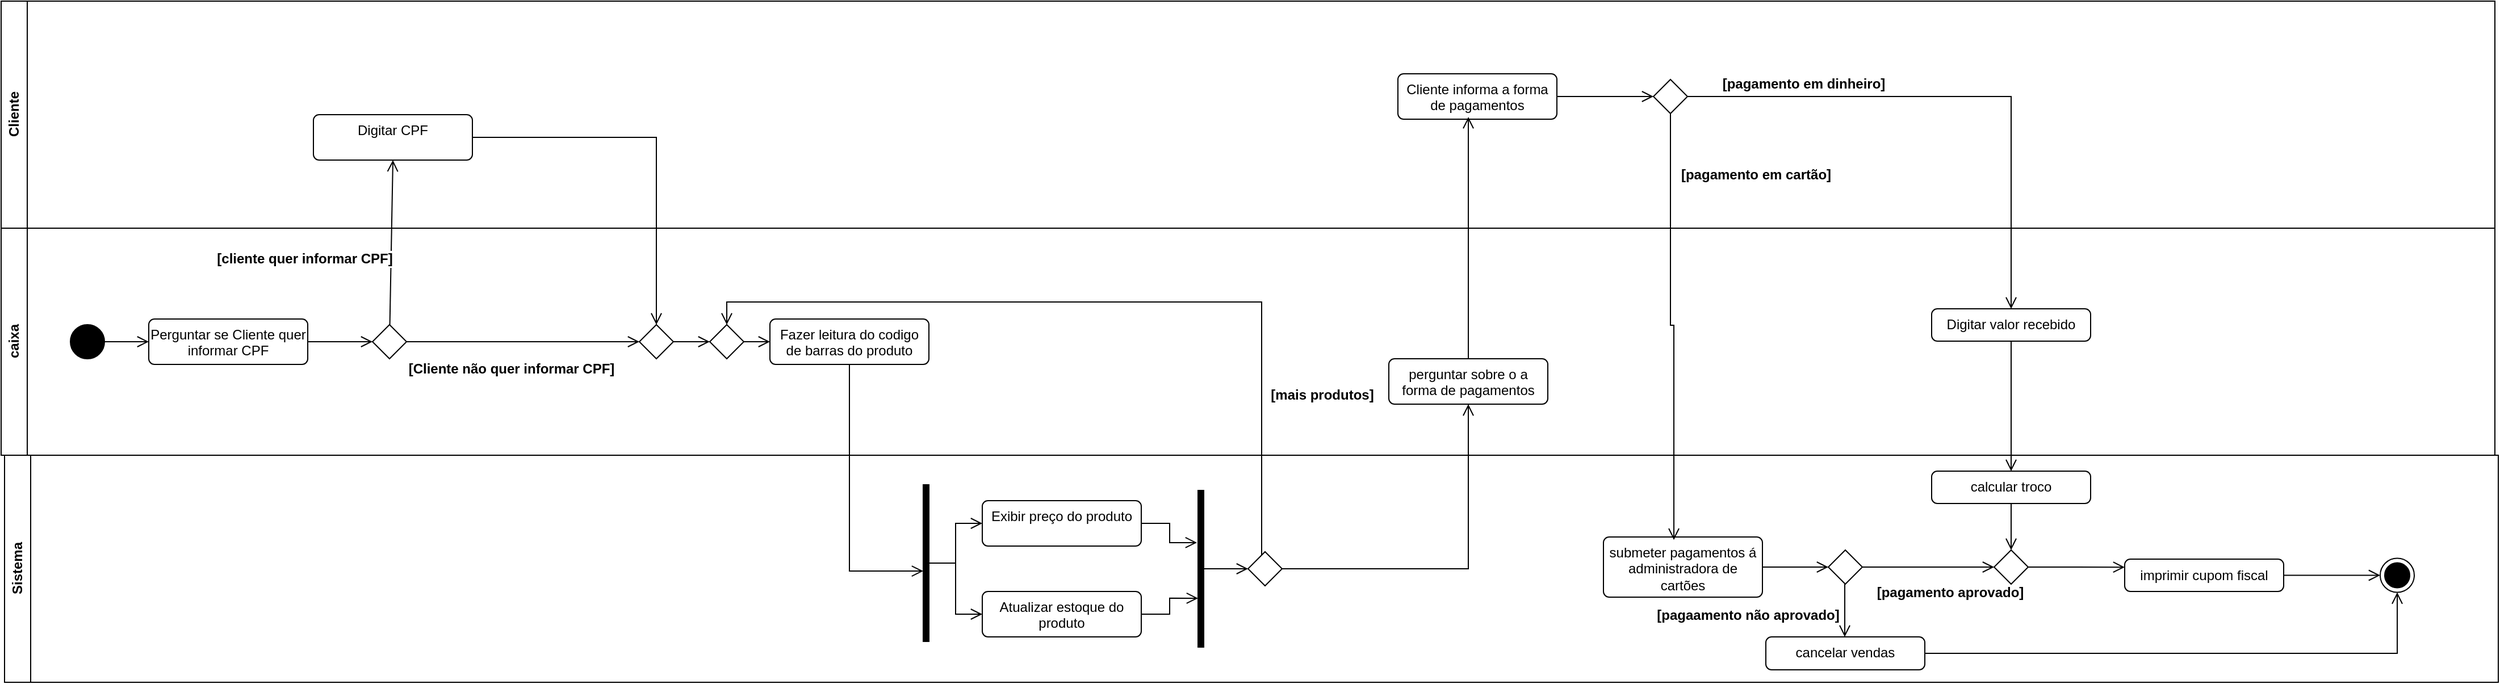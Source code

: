 <mxfile version="27.0.6">
  <diagram name="Página-1" id="LhJuq8Fee5VNefeBuwKL">
    <mxGraphModel dx="1353" dy="811" grid="0" gridSize="10" guides="1" tooltips="1" connect="1" arrows="1" fold="1" page="0" pageScale="1" pageWidth="827" pageHeight="1169" math="0" shadow="0">
      <root>
        <mxCell id="0" />
        <mxCell id="1" parent="0" />
        <mxCell id="Kz0jz58tkn3ByaCUGSKV-1" value="Cliente" style="swimlane;horizontal=0;whiteSpace=wrap;html=1;" vertex="1" parent="1">
          <mxGeometry x="-150" y="101" width="2196" height="200" as="geometry" />
        </mxCell>
        <mxCell id="Kz0jz58tkn3ByaCUGSKV-10" value="Digitar CPF" style="html=1;align=center;verticalAlign=top;rounded=1;absoluteArcSize=1;arcSize=10;dashed=0;whiteSpace=wrap;" vertex="1" parent="Kz0jz58tkn3ByaCUGSKV-1">
          <mxGeometry x="275" y="100" width="140" height="40" as="geometry" />
        </mxCell>
        <mxCell id="Kz0jz58tkn3ByaCUGSKV-40" value="Cliente informa a forma de pagamentos" style="html=1;align=center;verticalAlign=top;rounded=1;absoluteArcSize=1;arcSize=10;dashed=0;whiteSpace=wrap;" vertex="1" parent="Kz0jz58tkn3ByaCUGSKV-1">
          <mxGeometry x="1230" y="64" width="140" height="40" as="geometry" />
        </mxCell>
        <mxCell id="Kz0jz58tkn3ByaCUGSKV-44" value="" style="rhombus;fontFamily=Helvetica;fontSize=12;fontColor=default;labelBackgroundColor=default;" vertex="1" parent="Kz0jz58tkn3ByaCUGSKV-1">
          <mxGeometry x="1455" y="69" width="30" height="30" as="geometry" />
        </mxCell>
        <mxCell id="Kz0jz58tkn3ByaCUGSKV-45" style="edgeStyle=orthogonalEdgeStyle;shape=connector;rounded=0;orthogonalLoop=1;jettySize=auto;html=1;entryX=0;entryY=0.5;entryDx=0;entryDy=0;strokeColor=default;align=center;verticalAlign=middle;fontFamily=Helvetica;fontSize=12;fontColor=default;fontStyle=1;labelBackgroundColor=default;horizontal=0;startSize=8;endArrow=open;endFill=0;endSize=8;" edge="1" parent="Kz0jz58tkn3ByaCUGSKV-1" source="Kz0jz58tkn3ByaCUGSKV-40" target="Kz0jz58tkn3ByaCUGSKV-44">
          <mxGeometry relative="1" as="geometry" />
        </mxCell>
        <mxCell id="Kz0jz58tkn3ByaCUGSKV-3" value="Sistema" style="swimlane;horizontal=0;whiteSpace=wrap;html=1;" vertex="1" parent="1">
          <mxGeometry x="-147" y="501" width="2196" height="200" as="geometry" />
        </mxCell>
        <mxCell id="Kz0jz58tkn3ByaCUGSKV-31" style="edgeStyle=orthogonalEdgeStyle;shape=connector;rounded=0;orthogonalLoop=1;jettySize=auto;html=1;entryX=0;entryY=0.5;entryDx=0;entryDy=0;strokeColor=default;align=center;verticalAlign=middle;fontFamily=Helvetica;fontSize=12;fontColor=default;fontStyle=1;labelBackgroundColor=default;horizontal=0;startSize=8;endArrow=open;endFill=0;endSize=8;" edge="1" parent="Kz0jz58tkn3ByaCUGSKV-3" source="Kz0jz58tkn3ByaCUGSKV-27" target="Kz0jz58tkn3ByaCUGSKV-29">
          <mxGeometry relative="1" as="geometry" />
        </mxCell>
        <mxCell id="Kz0jz58tkn3ByaCUGSKV-32" style="edgeStyle=orthogonalEdgeStyle;shape=connector;rounded=0;orthogonalLoop=1;jettySize=auto;html=1;entryX=0;entryY=0.5;entryDx=0;entryDy=0;strokeColor=default;align=center;verticalAlign=middle;fontFamily=Helvetica;fontSize=12;fontColor=default;fontStyle=1;labelBackgroundColor=default;horizontal=0;startSize=8;endArrow=open;endFill=0;endSize=8;" edge="1" parent="Kz0jz58tkn3ByaCUGSKV-3" source="Kz0jz58tkn3ByaCUGSKV-27" target="Kz0jz58tkn3ByaCUGSKV-30">
          <mxGeometry relative="1" as="geometry" />
        </mxCell>
        <mxCell id="Kz0jz58tkn3ByaCUGSKV-27" value="" style="html=1;points=[];perimeter=orthogonalPerimeter;fillColor=strokeColor;strokeColor=default;align=center;verticalAlign=middle;fontFamily=Helvetica;fontSize=12;fontColor=default;fontStyle=1;labelBackgroundColor=default;horizontal=0;" vertex="1" parent="Kz0jz58tkn3ByaCUGSKV-3">
          <mxGeometry x="809" y="26" width="5" height="138" as="geometry" />
        </mxCell>
        <mxCell id="Kz0jz58tkn3ByaCUGSKV-36" style="edgeStyle=orthogonalEdgeStyle;shape=connector;rounded=0;orthogonalLoop=1;jettySize=auto;html=1;entryX=0;entryY=0.5;entryDx=0;entryDy=0;strokeColor=default;align=center;verticalAlign=middle;fontFamily=Helvetica;fontSize=12;fontColor=default;fontStyle=1;labelBackgroundColor=default;horizontal=0;startSize=8;endArrow=open;endFill=0;endSize=8;" edge="1" parent="Kz0jz58tkn3ByaCUGSKV-3" source="Kz0jz58tkn3ByaCUGSKV-28" target="Kz0jz58tkn3ByaCUGSKV-35">
          <mxGeometry relative="1" as="geometry" />
        </mxCell>
        <mxCell id="Kz0jz58tkn3ByaCUGSKV-28" value="" style="html=1;points=[];perimeter=orthogonalPerimeter;fillColor=strokeColor;strokeColor=default;align=center;verticalAlign=middle;fontFamily=Helvetica;fontSize=12;fontColor=default;fontStyle=1;labelBackgroundColor=default;horizontal=0;" vertex="1" parent="Kz0jz58tkn3ByaCUGSKV-3">
          <mxGeometry x="1051" y="31" width="5" height="138" as="geometry" />
        </mxCell>
        <mxCell id="Kz0jz58tkn3ByaCUGSKV-34" style="edgeStyle=orthogonalEdgeStyle;shape=connector;rounded=0;orthogonalLoop=1;jettySize=auto;html=1;strokeColor=default;align=center;verticalAlign=middle;fontFamily=Helvetica;fontSize=12;fontColor=default;fontStyle=1;labelBackgroundColor=default;horizontal=0;startSize=8;endArrow=open;endFill=0;endSize=8;entryX=0;entryY=0.688;entryDx=0;entryDy=0;entryPerimeter=0;" edge="1" parent="Kz0jz58tkn3ByaCUGSKV-3" source="Kz0jz58tkn3ByaCUGSKV-30" target="Kz0jz58tkn3ByaCUGSKV-28">
          <mxGeometry relative="1" as="geometry">
            <mxPoint x="1027" y="108" as="targetPoint" />
          </mxGeometry>
        </mxCell>
        <mxCell id="Kz0jz58tkn3ByaCUGSKV-30" value="Atualizar estoque do produto" style="html=1;align=center;verticalAlign=top;rounded=1;absoluteArcSize=1;arcSize=10;dashed=0;whiteSpace=wrap;" vertex="1" parent="Kz0jz58tkn3ByaCUGSKV-3">
          <mxGeometry x="861" y="120" width="140" height="40" as="geometry" />
        </mxCell>
        <mxCell id="Kz0jz58tkn3ByaCUGSKV-29" value="Exibir preço do produto" style="html=1;align=center;verticalAlign=top;rounded=1;absoluteArcSize=1;arcSize=10;dashed=0;whiteSpace=wrap;" vertex="1" parent="Kz0jz58tkn3ByaCUGSKV-3">
          <mxGeometry x="861" y="40" width="140" height="40" as="geometry" />
        </mxCell>
        <mxCell id="Kz0jz58tkn3ByaCUGSKV-33" style="edgeStyle=orthogonalEdgeStyle;shape=connector;rounded=0;orthogonalLoop=1;jettySize=auto;html=1;entryX=-0.2;entryY=0.333;entryDx=0;entryDy=0;entryPerimeter=0;strokeColor=default;align=center;verticalAlign=middle;fontFamily=Helvetica;fontSize=12;fontColor=default;fontStyle=1;labelBackgroundColor=default;horizontal=0;startSize=8;endArrow=open;endFill=0;endSize=8;" edge="1" parent="Kz0jz58tkn3ByaCUGSKV-3" source="Kz0jz58tkn3ByaCUGSKV-29" target="Kz0jz58tkn3ByaCUGSKV-28">
          <mxGeometry relative="1" as="geometry" />
        </mxCell>
        <mxCell id="Kz0jz58tkn3ByaCUGSKV-35" value="" style="rhombus;fontFamily=Helvetica;fontSize=12;fontColor=default;labelBackgroundColor=default;" vertex="1" parent="Kz0jz58tkn3ByaCUGSKV-3">
          <mxGeometry x="1095" y="85" width="30" height="30" as="geometry" />
        </mxCell>
        <mxCell id="Kz0jz58tkn3ByaCUGSKV-50" style="edgeStyle=orthogonalEdgeStyle;shape=connector;rounded=0;orthogonalLoop=1;jettySize=auto;html=1;entryX=0;entryY=0.5;entryDx=0;entryDy=0;strokeColor=default;align=center;verticalAlign=middle;fontFamily=Helvetica;fontSize=12;fontColor=default;fontStyle=1;labelBackgroundColor=default;horizontal=0;startSize=8;endArrow=open;endFill=0;endSize=8;" edge="1" parent="Kz0jz58tkn3ByaCUGSKV-3" source="Kz0jz58tkn3ByaCUGSKV-46" target="Kz0jz58tkn3ByaCUGSKV-49">
          <mxGeometry relative="1" as="geometry" />
        </mxCell>
        <mxCell id="Kz0jz58tkn3ByaCUGSKV-46" value="submeter pagamentos á administradora de cartões" style="html=1;align=center;verticalAlign=top;rounded=1;absoluteArcSize=1;arcSize=10;dashed=0;whiteSpace=wrap;" vertex="1" parent="Kz0jz58tkn3ByaCUGSKV-3">
          <mxGeometry x="1408" y="72" width="140" height="53" as="geometry" />
        </mxCell>
        <mxCell id="Kz0jz58tkn3ByaCUGSKV-52" style="edgeStyle=orthogonalEdgeStyle;shape=connector;rounded=0;orthogonalLoop=1;jettySize=auto;html=1;strokeColor=default;align=center;verticalAlign=middle;fontFamily=Helvetica;fontSize=12;fontColor=default;fontStyle=1;labelBackgroundColor=default;horizontal=0;startSize=8;endArrow=open;endFill=0;endSize=8;" edge="1" parent="Kz0jz58tkn3ByaCUGSKV-3">
          <mxGeometry relative="1" as="geometry">
            <mxPoint x="1620.5" y="113.5" as="sourcePoint" />
            <mxPoint x="1620.5" y="160" as="targetPoint" />
          </mxGeometry>
        </mxCell>
        <mxCell id="Kz0jz58tkn3ByaCUGSKV-53" value="[pagaamento não aprovado]" style="edgeLabel;html=1;align=center;verticalAlign=middle;resizable=0;points=[];fontSize=12;strokeColor=default;fontFamily=Helvetica;fontColor=default;fontStyle=1;labelBackgroundColor=default;horizontal=0;fillColor=default;rotation=90;" vertex="1" connectable="0" parent="Kz0jz58tkn3ByaCUGSKV-52">
          <mxGeometry x="-0.075" y="-4" relative="1" as="geometry">
            <mxPoint x="-82" y="6" as="offset" />
          </mxGeometry>
        </mxCell>
        <mxCell id="Kz0jz58tkn3ByaCUGSKV-59" style="edgeStyle=orthogonalEdgeStyle;shape=connector;rounded=0;orthogonalLoop=1;jettySize=auto;html=1;entryX=0;entryY=0.5;entryDx=0;entryDy=0;strokeColor=default;align=center;verticalAlign=middle;fontFamily=Helvetica;fontSize=12;fontColor=default;fontStyle=1;labelBackgroundColor=default;horizontal=0;startSize=8;endArrow=open;endFill=0;endSize=8;" edge="1" parent="Kz0jz58tkn3ByaCUGSKV-3" source="Kz0jz58tkn3ByaCUGSKV-49" target="Kz0jz58tkn3ByaCUGSKV-57">
          <mxGeometry relative="1" as="geometry" />
        </mxCell>
        <mxCell id="Kz0jz58tkn3ByaCUGSKV-60" value="[pagamento aprovado]" style="edgeLabel;html=1;align=center;verticalAlign=middle;resizable=0;points=[];fontSize=12;strokeColor=default;fontFamily=Helvetica;fontColor=default;fontStyle=1;labelBackgroundColor=default;horizontal=0;fillColor=default;rotation=90;" vertex="1" connectable="0" parent="Kz0jz58tkn3ByaCUGSKV-59">
          <mxGeometry x="-0.115" y="-1" relative="1" as="geometry">
            <mxPoint x="25" y="21" as="offset" />
          </mxGeometry>
        </mxCell>
        <mxCell id="Kz0jz58tkn3ByaCUGSKV-49" value="" style="rhombus;fontFamily=Helvetica;fontSize=12;fontColor=default;labelBackgroundColor=default;" vertex="1" parent="Kz0jz58tkn3ByaCUGSKV-3">
          <mxGeometry x="1606" y="83.5" width="30" height="30" as="geometry" />
        </mxCell>
        <mxCell id="Kz0jz58tkn3ByaCUGSKV-68" style="edgeStyle=orthogonalEdgeStyle;shape=connector;rounded=0;orthogonalLoop=1;jettySize=auto;html=1;entryX=0.5;entryY=1;entryDx=0;entryDy=0;strokeColor=default;align=center;verticalAlign=middle;fontFamily=Helvetica;fontSize=12;fontColor=default;fontStyle=1;labelBackgroundColor=default;horizontal=0;startSize=8;endArrow=open;endFill=0;endSize=8;" edge="1" parent="Kz0jz58tkn3ByaCUGSKV-3" source="Kz0jz58tkn3ByaCUGSKV-51" target="Kz0jz58tkn3ByaCUGSKV-66">
          <mxGeometry relative="1" as="geometry" />
        </mxCell>
        <mxCell id="Kz0jz58tkn3ByaCUGSKV-51" value="cancelar vendas" style="html=1;align=center;verticalAlign=top;rounded=1;absoluteArcSize=1;arcSize=10;dashed=0;whiteSpace=wrap;" vertex="1" parent="Kz0jz58tkn3ByaCUGSKV-3">
          <mxGeometry x="1551" y="160" width="140" height="29" as="geometry" />
        </mxCell>
        <mxCell id="Kz0jz58tkn3ByaCUGSKV-65" style="edgeStyle=orthogonalEdgeStyle;shape=connector;rounded=0;orthogonalLoop=1;jettySize=auto;html=1;entryX=0;entryY=0.25;entryDx=0;entryDy=0;strokeColor=default;align=center;verticalAlign=middle;fontFamily=Helvetica;fontSize=12;fontColor=default;fontStyle=1;labelBackgroundColor=default;horizontal=0;startSize=8;endArrow=open;endFill=0;endSize=8;" edge="1" parent="Kz0jz58tkn3ByaCUGSKV-3" source="Kz0jz58tkn3ByaCUGSKV-57" target="Kz0jz58tkn3ByaCUGSKV-64">
          <mxGeometry relative="1" as="geometry" />
        </mxCell>
        <mxCell id="Kz0jz58tkn3ByaCUGSKV-57" value="" style="rhombus;fontFamily=Helvetica;fontSize=12;fontColor=default;labelBackgroundColor=default;" vertex="1" parent="Kz0jz58tkn3ByaCUGSKV-3">
          <mxGeometry x="1752" y="83.5" width="30" height="30" as="geometry" />
        </mxCell>
        <mxCell id="Kz0jz58tkn3ByaCUGSKV-62" value="calcular troco" style="html=1;align=center;verticalAlign=top;rounded=1;absoluteArcSize=1;arcSize=10;dashed=0;whiteSpace=wrap;" vertex="1" parent="Kz0jz58tkn3ByaCUGSKV-3">
          <mxGeometry x="1697" y="14" width="140" height="28.5" as="geometry" />
        </mxCell>
        <mxCell id="Kz0jz58tkn3ByaCUGSKV-63" style="edgeStyle=orthogonalEdgeStyle;shape=connector;rounded=0;orthogonalLoop=1;jettySize=auto;html=1;entryX=0.5;entryY=0;entryDx=0;entryDy=0;strokeColor=default;align=center;verticalAlign=middle;fontFamily=Helvetica;fontSize=12;fontColor=default;fontStyle=1;labelBackgroundColor=default;horizontal=0;startSize=8;endArrow=open;endFill=0;endSize=8;" edge="1" parent="Kz0jz58tkn3ByaCUGSKV-3" source="Kz0jz58tkn3ByaCUGSKV-62" target="Kz0jz58tkn3ByaCUGSKV-57">
          <mxGeometry relative="1" as="geometry" />
        </mxCell>
        <mxCell id="Kz0jz58tkn3ByaCUGSKV-67" style="edgeStyle=orthogonalEdgeStyle;shape=connector;rounded=0;orthogonalLoop=1;jettySize=auto;html=1;entryX=0;entryY=0.5;entryDx=0;entryDy=0;strokeColor=default;align=center;verticalAlign=middle;fontFamily=Helvetica;fontSize=12;fontColor=default;fontStyle=1;labelBackgroundColor=default;horizontal=0;startSize=8;endArrow=open;endFill=0;endSize=8;" edge="1" parent="Kz0jz58tkn3ByaCUGSKV-3" source="Kz0jz58tkn3ByaCUGSKV-64" target="Kz0jz58tkn3ByaCUGSKV-66">
          <mxGeometry relative="1" as="geometry" />
        </mxCell>
        <mxCell id="Kz0jz58tkn3ByaCUGSKV-64" value="imprimir cupom fiscal" style="html=1;align=center;verticalAlign=top;rounded=1;absoluteArcSize=1;arcSize=10;dashed=0;whiteSpace=wrap;" vertex="1" parent="Kz0jz58tkn3ByaCUGSKV-3">
          <mxGeometry x="1867" y="91.5" width="140" height="28.5" as="geometry" />
        </mxCell>
        <mxCell id="Kz0jz58tkn3ByaCUGSKV-66" value="" style="ellipse;html=1;shape=endState;fillColor=strokeColor;strokeColor=default;align=center;verticalAlign=middle;fontFamily=Helvetica;fontSize=12;fontColor=default;fontStyle=1;labelBackgroundColor=default;horizontal=0;" vertex="1" parent="Kz0jz58tkn3ByaCUGSKV-3">
          <mxGeometry x="2092" y="90.75" width="30" height="30" as="geometry" />
        </mxCell>
        <mxCell id="Kz0jz58tkn3ByaCUGSKV-2" value="caixa" style="swimlane;horizontal=0;whiteSpace=wrap;html=1;" vertex="1" parent="1">
          <mxGeometry x="-150" y="301" width="2196" height="200" as="geometry" />
        </mxCell>
        <mxCell id="Kz0jz58tkn3ByaCUGSKV-7" style="edgeStyle=none;curved=1;rounded=0;orthogonalLoop=1;jettySize=auto;html=1;entryX=0;entryY=0.5;entryDx=0;entryDy=0;fontSize=12;startSize=8;endSize=8;endArrow=open;endFill=0;" edge="1" parent="Kz0jz58tkn3ByaCUGSKV-2" source="Kz0jz58tkn3ByaCUGSKV-4" target="Kz0jz58tkn3ByaCUGSKV-6">
          <mxGeometry relative="1" as="geometry" />
        </mxCell>
        <mxCell id="Kz0jz58tkn3ByaCUGSKV-4" value="" style="ellipse;fillColor=strokeColor;html=1;" vertex="1" parent="Kz0jz58tkn3ByaCUGSKV-2">
          <mxGeometry x="61" y="85" width="30" height="30" as="geometry" />
        </mxCell>
        <mxCell id="Kz0jz58tkn3ByaCUGSKV-9" style="edgeStyle=none;shape=connector;curved=1;rounded=0;orthogonalLoop=1;jettySize=auto;html=1;entryX=0;entryY=0.5;entryDx=0;entryDy=0;strokeColor=default;align=center;verticalAlign=middle;fontFamily=Helvetica;fontSize=12;fontColor=default;labelBackgroundColor=default;startSize=8;endArrow=open;endFill=0;endSize=8;" edge="1" parent="Kz0jz58tkn3ByaCUGSKV-2" source="Kz0jz58tkn3ByaCUGSKV-6" target="Kz0jz58tkn3ByaCUGSKV-8">
          <mxGeometry relative="1" as="geometry" />
        </mxCell>
        <mxCell id="Kz0jz58tkn3ByaCUGSKV-6" value="Perguntar se Cliente quer informar CPF" style="html=1;align=center;verticalAlign=top;rounded=1;absoluteArcSize=1;arcSize=10;dashed=0;whiteSpace=wrap;" vertex="1" parent="Kz0jz58tkn3ByaCUGSKV-2">
          <mxGeometry x="130" y="80" width="140" height="40" as="geometry" />
        </mxCell>
        <mxCell id="Kz0jz58tkn3ByaCUGSKV-14" style="edgeStyle=none;shape=connector;curved=1;rounded=0;orthogonalLoop=1;jettySize=auto;html=1;entryX=0;entryY=0.5;entryDx=0;entryDy=0;strokeColor=default;align=center;verticalAlign=middle;fontFamily=Helvetica;fontSize=12;fontColor=default;fontStyle=1;labelBackgroundColor=default;horizontal=0;startSize=8;endArrow=open;endFill=0;endSize=8;" edge="1" parent="Kz0jz58tkn3ByaCUGSKV-2" source="Kz0jz58tkn3ByaCUGSKV-8" target="Kz0jz58tkn3ByaCUGSKV-12">
          <mxGeometry relative="1" as="geometry" />
        </mxCell>
        <mxCell id="Kz0jz58tkn3ByaCUGSKV-16" value="[Cliente não quer informar CPF]" style="edgeLabel;html=1;align=center;verticalAlign=middle;resizable=0;points=[];fontSize=12;strokeColor=default;fontFamily=Helvetica;fontColor=default;fontStyle=1;horizontal=0;fillColor=default;rotation=90;" vertex="1" connectable="0" parent="Kz0jz58tkn3ByaCUGSKV-14">
          <mxGeometry x="-0.122" relative="1" as="geometry">
            <mxPoint x="2" y="24" as="offset" />
          </mxGeometry>
        </mxCell>
        <mxCell id="Kz0jz58tkn3ByaCUGSKV-18" value="" style="edgeLabel;html=1;align=center;verticalAlign=middle;resizable=0;points=[];fontSize=12;strokeColor=default;fontFamily=Helvetica;fontColor=default;fontStyle=1;horizontal=0;fillColor=default;" vertex="1" connectable="0" parent="Kz0jz58tkn3ByaCUGSKV-14">
          <mxGeometry x="-0.024" y="-7" relative="1" as="geometry">
            <mxPoint as="offset" />
          </mxGeometry>
        </mxCell>
        <mxCell id="Kz0jz58tkn3ByaCUGSKV-8" value="" style="rhombus;fontFamily=Helvetica;fontSize=12;fontColor=default;labelBackgroundColor=default;" vertex="1" parent="Kz0jz58tkn3ByaCUGSKV-2">
          <mxGeometry x="327" y="85" width="30" height="30" as="geometry" />
        </mxCell>
        <mxCell id="Kz0jz58tkn3ByaCUGSKV-21" style="edgeStyle=orthogonalEdgeStyle;shape=connector;rounded=0;orthogonalLoop=1;jettySize=auto;html=1;entryX=0;entryY=0.5;entryDx=0;entryDy=0;strokeColor=default;align=center;verticalAlign=middle;fontFamily=Helvetica;fontSize=12;fontColor=default;fontStyle=1;labelBackgroundColor=default;horizontal=0;startSize=8;endArrow=open;endFill=0;endSize=8;" edge="1" parent="Kz0jz58tkn3ByaCUGSKV-2" source="Kz0jz58tkn3ByaCUGSKV-12" target="Kz0jz58tkn3ByaCUGSKV-19">
          <mxGeometry relative="1" as="geometry" />
        </mxCell>
        <mxCell id="Kz0jz58tkn3ByaCUGSKV-12" value="" style="rhombus;fontFamily=Helvetica;fontSize=12;fontColor=default;labelBackgroundColor=default;" vertex="1" parent="Kz0jz58tkn3ByaCUGSKV-2">
          <mxGeometry x="562" y="85" width="30" height="30" as="geometry" />
        </mxCell>
        <mxCell id="Kz0jz58tkn3ByaCUGSKV-22" style="edgeStyle=none;shape=connector;curved=1;rounded=0;orthogonalLoop=1;jettySize=auto;html=1;entryX=0;entryY=0.5;entryDx=0;entryDy=0;strokeColor=default;align=center;verticalAlign=middle;fontFamily=Helvetica;fontSize=12;fontColor=default;fontStyle=1;labelBackgroundColor=default;horizontal=0;startSize=8;endArrow=open;endFill=0;endSize=8;" edge="1" parent="Kz0jz58tkn3ByaCUGSKV-2" source="Kz0jz58tkn3ByaCUGSKV-19" target="Kz0jz58tkn3ByaCUGSKV-20">
          <mxGeometry relative="1" as="geometry" />
        </mxCell>
        <mxCell id="Kz0jz58tkn3ByaCUGSKV-19" value="" style="rhombus;fontFamily=Helvetica;fontSize=12;fontColor=default;labelBackgroundColor=default;" vertex="1" parent="Kz0jz58tkn3ByaCUGSKV-2">
          <mxGeometry x="624" y="85" width="30" height="30" as="geometry" />
        </mxCell>
        <mxCell id="Kz0jz58tkn3ByaCUGSKV-20" value="Fazer leitura do codigo de barras do produto" style="html=1;align=center;verticalAlign=top;rounded=1;absoluteArcSize=1;arcSize=10;dashed=0;whiteSpace=wrap;" vertex="1" parent="Kz0jz58tkn3ByaCUGSKV-2">
          <mxGeometry x="677" y="80" width="140" height="40" as="geometry" />
        </mxCell>
        <mxCell id="Kz0jz58tkn3ByaCUGSKV-39" value="perguntar sobre o a forma de pagamentos" style="html=1;align=center;verticalAlign=top;rounded=1;absoluteArcSize=1;arcSize=10;dashed=0;whiteSpace=wrap;" vertex="1" parent="Kz0jz58tkn3ByaCUGSKV-2">
          <mxGeometry x="1222" y="115" width="140" height="40" as="geometry" />
        </mxCell>
        <mxCell id="Kz0jz58tkn3ByaCUGSKV-54" value="Digitar valor recebido" style="html=1;align=center;verticalAlign=top;rounded=1;absoluteArcSize=1;arcSize=10;dashed=0;whiteSpace=wrap;" vertex="1" parent="Kz0jz58tkn3ByaCUGSKV-2">
          <mxGeometry x="1700" y="71" width="140" height="28.5" as="geometry" />
        </mxCell>
        <mxCell id="Kz0jz58tkn3ByaCUGSKV-11" style="edgeStyle=none;shape=connector;curved=1;rounded=0;orthogonalLoop=1;jettySize=auto;html=1;entryX=0.5;entryY=1;entryDx=0;entryDy=0;strokeColor=default;align=center;verticalAlign=middle;fontFamily=Helvetica;fontSize=12;fontColor=default;labelBackgroundColor=default;startSize=8;endArrow=open;endFill=0;endSize=8;" edge="1" parent="1" source="Kz0jz58tkn3ByaCUGSKV-8" target="Kz0jz58tkn3ByaCUGSKV-10">
          <mxGeometry relative="1" as="geometry" />
        </mxCell>
        <mxCell id="Kz0jz58tkn3ByaCUGSKV-15" value="[cliente quer informar CPF]" style="edgeLabel;html=1;align=center;verticalAlign=middle;resizable=0;points=[];fontSize=12;strokeColor=default;fontFamily=Helvetica;fontColor=default;fontStyle=1;horizontal=0;fillColor=default;rotation=90;" vertex="1" connectable="0" parent="Kz0jz58tkn3ByaCUGSKV-11">
          <mxGeometry x="-0.335" relative="1" as="geometry">
            <mxPoint x="-76" y="-10" as="offset" />
          </mxGeometry>
        </mxCell>
        <mxCell id="Kz0jz58tkn3ByaCUGSKV-13" style="edgeStyle=orthogonalEdgeStyle;shape=connector;rounded=0;orthogonalLoop=1;jettySize=auto;html=1;strokeColor=default;align=center;verticalAlign=middle;fontFamily=Helvetica;fontSize=12;fontColor=default;labelBackgroundColor=default;startSize=8;endArrow=open;endFill=0;endSize=8;entryX=0.5;entryY=0;entryDx=0;entryDy=0;" edge="1" parent="1" source="Kz0jz58tkn3ByaCUGSKV-10" target="Kz0jz58tkn3ByaCUGSKV-12">
          <mxGeometry relative="1" as="geometry">
            <mxPoint x="433" y="221" as="targetPoint" />
          </mxGeometry>
        </mxCell>
        <mxCell id="Kz0jz58tkn3ByaCUGSKV-26" style="edgeStyle=orthogonalEdgeStyle;shape=connector;rounded=0;orthogonalLoop=1;jettySize=auto;html=1;strokeColor=default;align=center;verticalAlign=middle;fontFamily=Helvetica;fontSize=12;fontColor=default;fontStyle=1;labelBackgroundColor=default;horizontal=0;startSize=8;endArrow=open;endFill=0;endSize=8;entryX=0;entryY=0.551;entryDx=0;entryDy=0;entryPerimeter=0;" edge="1" parent="1" source="Kz0jz58tkn3ByaCUGSKV-20" target="Kz0jz58tkn3ByaCUGSKV-27">
          <mxGeometry relative="1" as="geometry">
            <mxPoint x="597" y="603" as="targetPoint" />
          </mxGeometry>
        </mxCell>
        <mxCell id="Kz0jz58tkn3ByaCUGSKV-37" style="edgeStyle=orthogonalEdgeStyle;shape=connector;rounded=0;orthogonalLoop=1;jettySize=auto;html=1;entryX=0.5;entryY=0;entryDx=0;entryDy=0;strokeColor=default;align=center;verticalAlign=middle;fontFamily=Helvetica;fontSize=12;fontColor=default;fontStyle=1;labelBackgroundColor=default;horizontal=0;startSize=8;endArrow=open;endFill=0;endSize=8;" edge="1" parent="1" source="Kz0jz58tkn3ByaCUGSKV-35" target="Kz0jz58tkn3ByaCUGSKV-19">
          <mxGeometry relative="1" as="geometry">
            <Array as="points">
              <mxPoint x="960" y="366" />
              <mxPoint x="489" y="366" />
            </Array>
          </mxGeometry>
        </mxCell>
        <mxCell id="Kz0jz58tkn3ByaCUGSKV-38" value="[mais produtos]" style="edgeLabel;html=1;align=center;verticalAlign=middle;resizable=0;points=[];fontSize=12;strokeColor=default;fontFamily=Helvetica;fontColor=default;fontStyle=1;labelBackgroundColor=default;horizontal=0;fillColor=default;rotation=90;" vertex="1" connectable="0" parent="Kz0jz58tkn3ByaCUGSKV-37">
          <mxGeometry x="-0.617" relative="1" as="geometry">
            <mxPoint x="53" y="-5" as="offset" />
          </mxGeometry>
        </mxCell>
        <mxCell id="Kz0jz58tkn3ByaCUGSKV-41" style="edgeStyle=orthogonalEdgeStyle;shape=connector;rounded=0;orthogonalLoop=1;jettySize=auto;html=1;entryX=0.5;entryY=1;entryDx=0;entryDy=0;strokeColor=default;align=center;verticalAlign=middle;fontFamily=Helvetica;fontSize=12;fontColor=default;fontStyle=1;labelBackgroundColor=default;horizontal=0;startSize=8;endArrow=open;endFill=0;endSize=8;" edge="1" parent="1" source="Kz0jz58tkn3ByaCUGSKV-35" target="Kz0jz58tkn3ByaCUGSKV-39">
          <mxGeometry relative="1" as="geometry" />
        </mxCell>
        <mxCell id="Kz0jz58tkn3ByaCUGSKV-42" style="edgeStyle=orthogonalEdgeStyle;shape=connector;rounded=0;orthogonalLoop=1;jettySize=auto;html=1;strokeColor=default;align=center;verticalAlign=middle;fontFamily=Helvetica;fontSize=12;fontColor=default;fontStyle=1;labelBackgroundColor=default;horizontal=0;startSize=8;endArrow=open;endFill=0;endSize=8;entryX=0.443;entryY=0.95;entryDx=0;entryDy=0;entryPerimeter=0;" edge="1" parent="1" source="Kz0jz58tkn3ByaCUGSKV-39" target="Kz0jz58tkn3ByaCUGSKV-40">
          <mxGeometry relative="1" as="geometry">
            <mxPoint x="1142" y="209" as="targetPoint" />
          </mxGeometry>
        </mxCell>
        <mxCell id="Kz0jz58tkn3ByaCUGSKV-47" style="edgeStyle=orthogonalEdgeStyle;shape=connector;rounded=0;orthogonalLoop=1;jettySize=auto;html=1;strokeColor=default;align=center;verticalAlign=middle;fontFamily=Helvetica;fontSize=12;fontColor=default;fontStyle=1;labelBackgroundColor=default;horizontal=0;startSize=8;endArrow=open;endFill=0;endSize=8;entryX=0.443;entryY=0.05;entryDx=0;entryDy=0;entryPerimeter=0;" edge="1" parent="1" source="Kz0jz58tkn3ByaCUGSKV-44" target="Kz0jz58tkn3ByaCUGSKV-46">
          <mxGeometry relative="1" as="geometry">
            <mxPoint x="1322" y="573" as="targetPoint" />
          </mxGeometry>
        </mxCell>
        <mxCell id="Kz0jz58tkn3ByaCUGSKV-48" value="[pagamento em cartão]" style="edgeLabel;html=1;align=center;verticalAlign=middle;resizable=0;points=[];fontSize=12;strokeColor=default;fontFamily=Helvetica;fontColor=default;fontStyle=1;labelBackgroundColor=default;horizontal=0;fillColor=default;rotation=90;" vertex="1" connectable="0" parent="Kz0jz58tkn3ByaCUGSKV-47">
          <mxGeometry x="-0.723" y="1" relative="1" as="geometry">
            <mxPoint x="74" y="1" as="offset" />
          </mxGeometry>
        </mxCell>
        <mxCell id="Kz0jz58tkn3ByaCUGSKV-55" style="edgeStyle=orthogonalEdgeStyle;shape=connector;rounded=0;orthogonalLoop=1;jettySize=auto;html=1;entryX=0.5;entryY=0;entryDx=0;entryDy=0;strokeColor=default;align=center;verticalAlign=middle;fontFamily=Helvetica;fontSize=12;fontColor=default;fontStyle=1;labelBackgroundColor=default;horizontal=0;startSize=8;endArrow=open;endFill=0;endSize=8;" edge="1" parent="1" source="Kz0jz58tkn3ByaCUGSKV-44" target="Kz0jz58tkn3ByaCUGSKV-54">
          <mxGeometry relative="1" as="geometry" />
        </mxCell>
        <mxCell id="Kz0jz58tkn3ByaCUGSKV-56" value="[pagamento em dinheiro]" style="edgeLabel;html=1;align=center;verticalAlign=middle;resizable=0;points=[];fontSize=12;strokeColor=default;fontFamily=Helvetica;fontColor=default;fontStyle=1;labelBackgroundColor=default;horizontal=0;fillColor=default;rotation=90;" vertex="1" connectable="0" parent="Kz0jz58tkn3ByaCUGSKV-55">
          <mxGeometry x="-0.592" y="-1" relative="1" as="geometry">
            <mxPoint x="5" y="-12" as="offset" />
          </mxGeometry>
        </mxCell>
        <mxCell id="Kz0jz58tkn3ByaCUGSKV-58" style="edgeStyle=orthogonalEdgeStyle;shape=connector;rounded=0;orthogonalLoop=1;jettySize=auto;html=1;strokeColor=default;align=center;verticalAlign=middle;fontFamily=Helvetica;fontSize=12;fontColor=default;fontStyle=1;labelBackgroundColor=default;horizontal=0;startSize=8;endArrow=open;endFill=0;endSize=8;entryX=0.5;entryY=0;entryDx=0;entryDy=0;" edge="1" parent="1" source="Kz0jz58tkn3ByaCUGSKV-54" target="Kz0jz58tkn3ByaCUGSKV-62">
          <mxGeometry relative="1" as="geometry">
            <mxPoint x="1615" y="474" as="targetPoint" />
          </mxGeometry>
        </mxCell>
      </root>
    </mxGraphModel>
  </diagram>
</mxfile>
